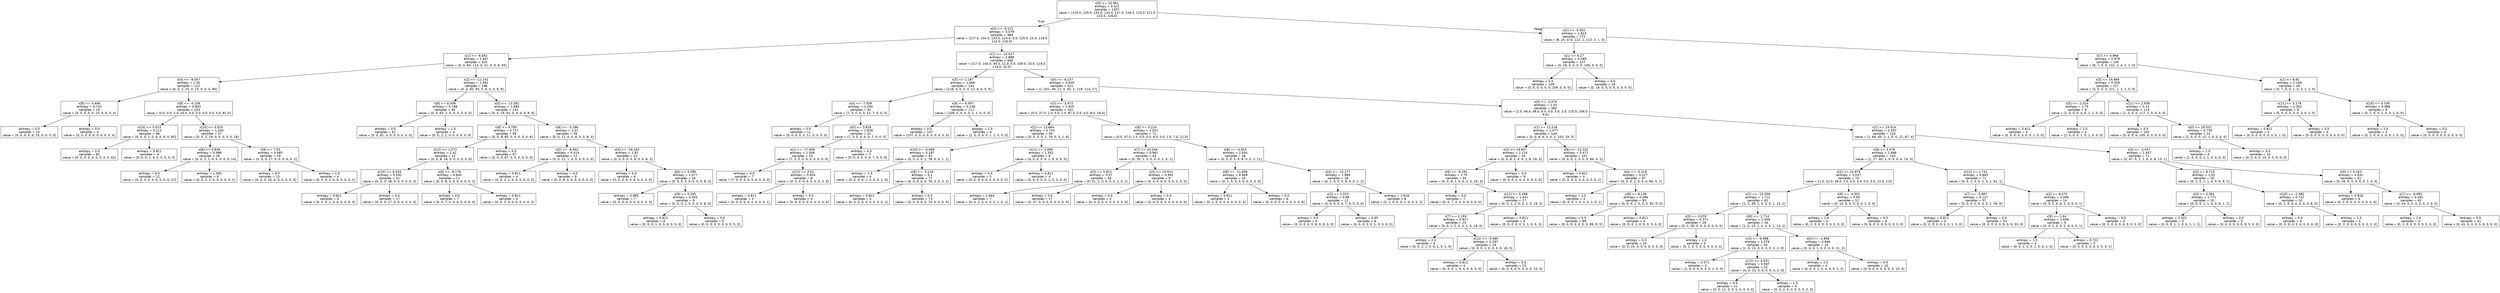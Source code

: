 digraph Tree {
node [shape=box, fontname="helvetica"] ;
edge [fontname="helvetica"] ;
0 [label="x[0] <= 10.961\nentropy = 3.321\nsamples = 1257\nvalue = [125.0, 129.0, 133.0, 124.0, 127.0, 126.0, 123.0, 121.0\n123.0, 126.0]"] ;
1 [label="x[0] <= -9.121\nentropy = 3.079\nsamples = 985\nvalue = [117.0, 104.0, 133.0, 124.0, 5.0, 125.0, 10.0, 119.0\n122.0, 126.0]"] ;
0 -> 1 [labeldistance=2.5, labelangle=45, headlabel="True"] ;
2 [label="x[1] <= -6.652\nentropy = 1.947\nsamples = 320\nvalue = [0, 0, 84, 113, 0, 21, 0, 0, 8, 94]"] ;
1 -> 2 ;
3 [label="x[4] <= -8.047\nentropy = 1.26\nsamples = 122\nvalue = [0, 0, 2, 20, 0, 15, 0, 0, 0, 85]"] ;
2 -> 3 ;
4 [label="x[9] <= 3.606\nentropy = 0.742\nsamples = 19\nvalue = [0, 0, 0, 0, 0, 15, 0, 0, 0, 4]"] ;
3 -> 4 ;
5 [label="entropy = 0.0\nsamples = 15\nvalue = [0, 0, 0, 0, 0, 15, 0, 0, 0, 0]"] ;
4 -> 5 ;
6 [label="entropy = 0.0\nsamples = 4\nvalue = [0, 0, 0, 0, 0, 0, 0, 0, 0, 4]"] ;
4 -> 6 ;
7 [label="x[8] <= -4.158\nentropy = 0.842\nsamples = 103\nvalue = [0.0, 0.0, 2.0, 20.0, 0.0, 0.0, 0.0, 0.0, 0.0, 81.0]"] ;
3 -> 7 ;
8 [label="x[10] <= 5.023\nentropy = 0.113\nsamples = 66\nvalue = [0, 0, 0, 1, 0, 0, 0, 0, 0, 65]"] ;
7 -> 8 ;
9 [label="entropy = 0.0\nsamples = 62\nvalue = [0, 0, 0, 0, 0, 0, 0, 0, 0, 62]"] ;
8 -> 9 ;
10 [label="entropy = 0.811\nsamples = 4\nvalue = [0, 0, 0, 1, 0, 0, 0, 0, 0, 3]"] ;
8 -> 10 ;
11 [label="x[10] <= 0.025\nentropy = 1.244\nsamples = 37\nvalue = [0, 0, 2, 19, 0, 0, 0, 0, 0, 16]"] ;
7 -> 11 ;
12 [label="x[8] <= 0.649\nentropy = 0.986\nsamples = 18\nvalue = [0, 0, 2, 2, 0, 0, 0, 0, 0, 14]"] ;
11 -> 12 ;
13 [label="entropy = 0.0\nsamples = 12\nvalue = [0, 0, 0, 0, 0, 0, 0, 0, 0, 12]"] ;
12 -> 13 ;
14 [label="entropy = 1.585\nsamples = 6\nvalue = [0, 0, 2, 2, 0, 0, 0, 0, 0, 2]"] ;
12 -> 14 ;
15 [label="x[9] <= 7.53\nentropy = 0.485\nsamples = 19\nvalue = [0, 0, 0, 17, 0, 0, 0, 0, 0, 2]"] ;
11 -> 15 ;
16 [label="entropy = 0.0\nsamples = 15\nvalue = [0, 0, 0, 15, 0, 0, 0, 0, 0, 0]"] ;
15 -> 16 ;
17 [label="entropy = 1.0\nsamples = 4\nvalue = [0, 0, 0, 2, 0, 0, 0, 0, 0, 2]"] ;
15 -> 17 ;
18 [label="x[2] <= -11.141\nentropy = 1.581\nsamples = 198\nvalue = [0, 0, 82, 93, 0, 6, 0, 0, 8, 9]"] ;
2 -> 18 ;
19 [label="x[8] <= 6.308\nentropy = 0.198\nsamples = 65\nvalue = [0, 0, 63, 2, 0, 0, 0, 0, 0, 0]"] ;
18 -> 19 ;
20 [label="entropy = 0.0\nsamples = 61\nvalue = [0, 0, 61, 0, 0, 0, 0, 0, 0, 0]"] ;
19 -> 20 ;
21 [label="entropy = 1.0\nsamples = 4\nvalue = [0, 0, 2, 2, 0, 0, 0, 0, 0, 0]"] ;
19 -> 21 ;
22 [label="x[0] <= -13.262\nentropy = 1.484\nsamples = 133\nvalue = [0, 0, 19, 91, 0, 6, 0, 0, 8, 9]"] ;
18 -> 22 ;
23 [label="x[8] <= 4.785\nentropy = 0.727\nsamples = 99\nvalue = [0, 0, 8, 85, 0, 0, 0, 0, 0, 6]"] ;
22 -> 23 ;
24 [label="x[12] <= 1.072\nentropy = 1.42\nsamples = 32\nvalue = [0, 0, 8, 18, 0, 0, 0, 0, 0, 6]"] ;
23 -> 24 ;
25 [label="x[10] <= 0.534\nentropy = 0.592\nsamples = 21\nvalue = [0, 0, 0, 18, 0, 0, 0, 0, 0, 3]"] ;
24 -> 25 ;
26 [label="entropy = 0.811\nsamples = 4\nvalue = [0, 0, 0, 1, 0, 0, 0, 0, 0, 3]"] ;
25 -> 26 ;
27 [label="entropy = 0.0\nsamples = 17\nvalue = [0, 0, 0, 17, 0, 0, 0, 0, 0, 0]"] ;
25 -> 27 ;
28 [label="x[6] <= -9.178\nentropy = 0.845\nsamples = 11\nvalue = [0, 0, 8, 0, 0, 0, 0, 0, 0, 3]"] ;
24 -> 28 ;
29 [label="entropy = 0.0\nsamples = 7\nvalue = [0, 0, 7, 0, 0, 0, 0, 0, 0, 0]"] ;
28 -> 29 ;
30 [label="entropy = 0.811\nsamples = 4\nvalue = [0, 0, 1, 0, 0, 0, 0, 0, 0, 3]"] ;
28 -> 30 ;
31 [label="entropy = 0.0\nsamples = 67\nvalue = [0, 0, 0, 67, 0, 0, 0, 0, 0, 0]"] ;
23 -> 31 ;
32 [label="x[6] <= -5.186\nentropy = 2.21\nsamples = 34\nvalue = [0, 0, 11, 6, 0, 6, 0, 0, 8, 3]"] ;
22 -> 32 ;
33 [label="x[2] <= -8.042\nentropy = 0.414\nsamples = 12\nvalue = [0, 0, 11, 1, 0, 0, 0, 0, 0, 0]"] ;
32 -> 33 ;
34 [label="entropy = 0.811\nsamples = 4\nvalue = [0, 0, 3, 1, 0, 0, 0, 0, 0, 0]"] ;
33 -> 34 ;
35 [label="entropy = 0.0\nsamples = 8\nvalue = [0, 0, 8, 0, 0, 0, 0, 0, 0, 0]"] ;
33 -> 35 ;
36 [label="x[4] <= -14.162\nentropy = 1.92\nsamples = 22\nvalue = [0, 0, 0, 5, 0, 6, 0, 0, 8, 3]"] ;
32 -> 36 ;
37 [label="entropy = 0.0\nsamples = 6\nvalue = [0, 0, 0, 0, 0, 6, 0, 0, 0, 0]"] ;
36 -> 37 ;
38 [label="x[6] <= 5.285\nentropy = 1.477\nsamples = 16\nvalue = [0, 0, 0, 5, 0, 0, 0, 0, 8, 3]"] ;
36 -> 38 ;
39 [label="entropy = 0.985\nsamples = 7\nvalue = [0, 0, 0, 4, 0, 0, 0, 0, 0, 3]"] ;
38 -> 39 ;
40 [label="x[9] <= 5.255\nentropy = 0.503\nsamples = 9\nvalue = [0, 0, 0, 1, 0, 0, 0, 0, 8, 0]"] ;
38 -> 40 ;
41 [label="entropy = 0.811\nsamples = 4\nvalue = [0, 0, 0, 1, 0, 0, 0, 0, 3, 0]"] ;
40 -> 41 ;
42 [label="entropy = 0.0\nsamples = 5\nvalue = [0, 0, 0, 0, 0, 0, 0, 0, 5, 0]"] ;
40 -> 42 ;
43 [label="x[1] <= -10.527\nentropy = 2.889\nsamples = 665\nvalue = [117.0, 104.0, 49.0, 11.0, 5.0, 104.0, 10.0, 119.0\n114.0, 32.0]"] ;
1 -> 43 ;
44 [label="x[5] <= 1.187\nentropy = 1.066\nsamples = 144\nvalue = [116, 3, 0, 0, 0, 12, 8, 0, 0, 5]"] ;
43 -> 44 ;
45 [label="x[4] <= -7.939\nentropy = 2.204\nsamples = 33\nvalue = [7, 3, 0, 0, 0, 11, 7, 0, 0, 5]"] ;
44 -> 45 ;
46 [label="entropy = 0.0\nsamples = 11\nvalue = [0, 0, 0, 0, 0, 11, 0, 0, 0, 0]"] ;
45 -> 46 ;
47 [label="x[0] <= 3.816\nentropy = 1.929\nsamples = 22\nvalue = [7, 3, 0, 0, 0, 0, 7, 0, 0, 5]"] ;
45 -> 47 ;
48 [label="x[1] <= -17.058\nentropy = 1.506\nsamples = 15\nvalue = [7, 3, 0, 0, 0, 0, 0, 0, 0, 5]"] ;
47 -> 48 ;
49 [label="entropy = 0.0\nsamples = 7\nvalue = [7, 0, 0, 0, 0, 0, 0, 0, 0, 0]"] ;
48 -> 49 ;
50 [label="x[12] <= 3.51\nentropy = 0.954\nsamples = 8\nvalue = [0, 3, 0, 0, 0, 0, 0, 0, 0, 5]"] ;
48 -> 50 ;
51 [label="entropy = 0.811\nsamples = 4\nvalue = [0, 3, 0, 0, 0, 0, 0, 0, 0, 1]"] ;
50 -> 51 ;
52 [label="entropy = 0.0\nsamples = 4\nvalue = [0, 0, 0, 0, 0, 0, 0, 0, 0, 4]"] ;
50 -> 52 ;
53 [label="entropy = 0.0\nsamples = 7\nvalue = [0, 0, 0, 0, 0, 0, 7, 0, 0, 0]"] ;
47 -> 53 ;
54 [label="x[9] <= 6.597\nentropy = 0.148\nsamples = 111\nvalue = [109, 0, 0, 0, 0, 1, 1, 0, 0, 0]"] ;
44 -> 54 ;
55 [label="entropy = 0.0\nsamples = 107\nvalue = [107, 0, 0, 0, 0, 0, 0, 0, 0, 0]"] ;
54 -> 55 ;
56 [label="entropy = 1.5\nsamples = 4\nvalue = [2, 0, 0, 0, 0, 1, 1, 0, 0, 0]"] ;
54 -> 56 ;
57 [label="x[4] <= -6.237\nentropy = 2.639\nsamples = 521\nvalue = [1, 101, 49, 11, 5, 92, 2, 119, 114, 27]"] ;
43 -> 57 ;
58 [label="x[3] <= -3.472\nentropy = 1.915\nsamples = 161\nvalue = [0.0, 37.0, 1.0, 5.0, 1.0, 87.0, 0.0, 4.0, 8.0, 18.0]"] ;
57 -> 58 ;
59 [label="x[2] <= 13.664\nentropy = 0.733\nsamples = 90\nvalue = [0, 0, 0, 0, 1, 79, 0, 3, 1, 6]"] ;
58 -> 59 ;
60 [label="x[10] <= -4.468\nentropy = 0.287\nsamples = 81\nvalue = [0, 0, 0, 0, 1, 78, 0, 0, 1, 1]"] ;
59 -> 60 ;
61 [label="entropy = 1.5\nsamples = 4\nvalue = [0, 0, 0, 0, 1, 2, 0, 0, 1, 0]"] ;
60 -> 61 ;
62 [label="x[8] <= -5.116\nentropy = 0.1\nsamples = 77\nvalue = [0, 0, 0, 0, 0, 76, 0, 0, 0, 1]"] ;
60 -> 62 ;
63 [label="entropy = 0.811\nsamples = 4\nvalue = [0, 0, 0, 0, 0, 3, 0, 0, 0, 1]"] ;
62 -> 63 ;
64 [label="entropy = 0.0\nsamples = 73\nvalue = [0, 0, 0, 0, 0, 73, 0, 0, 0, 0]"] ;
62 -> 64 ;
65 [label="x[11] <= 2.399\nentropy = 1.352\nsamples = 9\nvalue = [0, 0, 0, 0, 0, 1, 0, 3, 0, 5]"] ;
59 -> 65 ;
66 [label="entropy = 0.0\nsamples = 5\nvalue = [0, 0, 0, 0, 0, 0, 0, 0, 0, 5]"] ;
65 -> 66 ;
67 [label="entropy = 0.811\nsamples = 4\nvalue = [0, 0, 0, 0, 0, 1, 0, 3, 0, 0]"] ;
65 -> 67 ;
68 [label="x[6] <= 0.224\nentropy = 2.051\nsamples = 71\nvalue = [0.0, 37.0, 1.0, 5.0, 0.0, 8.0, 0.0, 1.0, 7.0, 12.0]"] ;
58 -> 68 ;
69 [label="x[7] <= 10.244\nentropy = 0.981\nsamples = 43\nvalue = [0, 35, 1, 0, 0, 0, 0, 1, 5, 1]"] ;
68 -> 69 ;
70 [label="x[3] <= 5.912\nentropy = 0.57\nsamples = 34\nvalue = [0, 31, 1, 0, 0, 0, 0, 1, 0, 1]"] ;
69 -> 70 ;
71 [label="entropy = 1.664\nsamples = 7\nvalue = [0, 4, 1, 0, 0, 0, 0, 1, 0, 1]"] ;
70 -> 71 ;
72 [label="entropy = 0.0\nsamples = 27\nvalue = [0, 27, 0, 0, 0, 0, 0, 0, 0, 0]"] ;
70 -> 72 ;
73 [label="x[3] <= 13.914\nentropy = 0.991\nsamples = 9\nvalue = [0, 4, 0, 0, 0, 0, 0, 0, 5, 0]"] ;
69 -> 73 ;
74 [label="entropy = 0.0\nsamples = 5\nvalue = [0, 0, 0, 0, 0, 0, 0, 0, 5, 0]"] ;
73 -> 74 ;
75 [label="entropy = 0.0\nsamples = 4\nvalue = [0, 4, 0, 0, 0, 0, 0, 0, 0, 0]"] ;
73 -> 75 ;
76 [label="x[8] <= -4.553\nentropy = 2.034\nsamples = 28\nvalue = [0, 2, 0, 5, 0, 8, 0, 0, 2, 11]"] ;
68 -> 76 ;
77 [label="x[8] <= -11.608\nentropy = 0.469\nsamples = 10\nvalue = [0, 1, 0, 0, 0, 0, 0, 0, 0, 9]"] ;
76 -> 77 ;
78 [label="entropy = 0.811\nsamples = 4\nvalue = [0, 1, 0, 0, 0, 0, 0, 0, 0, 3]"] ;
77 -> 78 ;
79 [label="entropy = 0.0\nsamples = 6\nvalue = [0, 0, 0, 0, 0, 0, 0, 0, 0, 6]"] ;
77 -> 79 ;
80 [label="x[4] <= -10.177\nentropy = 1.969\nsamples = 18\nvalue = [0, 1, 0, 5, 0, 8, 0, 0, 2, 2]"] ;
76 -> 80 ;
81 [label="x[3] <= 2.023\nentropy = 0.98\nsamples = 12\nvalue = [0, 0, 0, 5, 0, 7, 0, 0, 0, 0]"] ;
80 -> 81 ;
82 [label="entropy = 0.0\nsamples = 6\nvalue = [0, 0, 0, 0, 0, 6, 0, 0, 0, 0]"] ;
81 -> 82 ;
83 [label="entropy = 0.65\nsamples = 6\nvalue = [0, 0, 0, 5, 0, 1, 0, 0, 0, 0]"] ;
81 -> 83 ;
84 [label="entropy = 1.918\nsamples = 6\nvalue = [0, 1, 0, 0, 0, 1, 0, 0, 2, 2]"] ;
80 -> 84 ;
85 [label="x[5] <= -2.374\nentropy = 2.33\nsamples = 360\nvalue = [1.0, 64.0, 48.0, 6.0, 4.0, 5.0, 2.0, 115.0, 106.0\n9.0]"] ;
57 -> 85 ;
86 [label="x[1] <= 11.216\nentropy = 1.477\nsamples = 144\nvalue = [0, 0, 8, 4, 3, 0, 2, 103, 19, 5]"] ;
85 -> 86 ;
87 [label="x[2] <= 14.847\nentropy = 2.124\nsamples = 43\nvalue = [0, 0, 8, 2, 0, 0, 2, 9, 19, 3]"] ;
86 -> 87 ;
88 [label="x[6] <= -6.291\nentropy = 1.75\nsamples = 34\nvalue = [0, 0, 8, 2, 0, 0, 2, 0, 19, 3]"] ;
87 -> 88 ;
89 [label="entropy = 0.0\nsamples = 7\nvalue = [0, 0, 7, 0, 0, 0, 0, 0, 0, 0]"] ;
88 -> 89 ;
90 [label="x[12] <= 5.268\nentropy = 1.441\nsamples = 27\nvalue = [0, 0, 1, 2, 0, 0, 2, 0, 19, 3]"] ;
88 -> 90 ;
91 [label="x[7] <= 1.193\nentropy = 0.927\nsamples = 23\nvalue = [0, 0, 1, 2, 0, 0, 1, 0, 19, 0]"] ;
90 -> 91 ;
92 [label="entropy = 2.0\nsamples = 4\nvalue = [0, 0, 1, 1, 0, 0, 1, 0, 1, 0]"] ;
91 -> 92 ;
93 [label="x[12] <= -5.585\nentropy = 0.297\nsamples = 19\nvalue = [0, 0, 0, 1, 0, 0, 0, 0, 18, 0]"] ;
91 -> 93 ;
94 [label="entropy = 0.811\nsamples = 4\nvalue = [0, 0, 0, 1, 0, 0, 0, 0, 3, 0]"] ;
93 -> 94 ;
95 [label="entropy = 0.0\nsamples = 15\nvalue = [0, 0, 0, 0, 0, 0, 0, 0, 15, 0]"] ;
93 -> 95 ;
96 [label="entropy = 0.811\nsamples = 4\nvalue = [0, 0, 0, 0, 0, 0, 1, 0, 0, 3]"] ;
90 -> 96 ;
97 [label="entropy = 0.0\nsamples = 9\nvalue = [0, 0, 0, 0, 0, 0, 0, 9, 0, 0]"] ;
87 -> 97 ;
98 [label="x[8] <= -12.102\nentropy = 0.471\nsamples = 101\nvalue = [0, 0, 0, 2, 3, 0, 0, 94, 0, 2]"] ;
86 -> 98 ;
99 [label="entropy = 0.811\nsamples = 4\nvalue = [0, 0, 0, 0, 3, 0, 0, 0, 0, 1]"] ;
98 -> 99 ;
100 [label="x[4] <= -0.219\nentropy = 0.227\nsamples = 97\nvalue = [0, 0, 0, 2, 0, 0, 0, 94, 0, 1]"] ;
98 -> 100 ;
101 [label="entropy = 1.5\nsamples = 4\nvalue = [0, 0, 0, 1, 0, 0, 0, 2, 0, 1]"] ;
100 -> 101 ;
102 [label="x[8] <= 9.136\nentropy = 0.086\nsamples = 93\nvalue = [0, 0, 0, 1, 0, 0, 0, 92, 0, 0]"] ;
100 -> 102 ;
103 [label="entropy = 0.0\nsamples = 89\nvalue = [0, 0, 0, 0, 0, 0, 0, 89, 0, 0]"] ;
102 -> 103 ;
104 [label="entropy = 0.811\nsamples = 4\nvalue = [0, 0, 0, 1, 0, 0, 0, 3, 0, 0]"] ;
102 -> 104 ;
105 [label="x[1] <= 14.014\nentropy = 2.097\nsamples = 216\nvalue = [1, 64, 40, 2, 1, 5, 0, 12, 87, 4]"] ;
85 -> 105 ;
106 [label="x[6] <= 3.476\nentropy = 1.896\nsamples = 145\nvalue = [1, 17, 40, 1, 0, 5, 0, 4, 74, 3]"] ;
105 -> 106 ;
107 [label="x[2] <= 14.978\nentropy = 2.037\nsamples = 74\nvalue = [1.0, 12.0, 39.0, 1.0, 0.0, 3.0, 0.0, 3.0, 13.0, 2.0]"] ;
106 -> 107 ;
108 [label="x[2] <= -13.358\nentropy = 1.712\nsamples = 62\nvalue = [1, 2, 39, 1, 0, 3, 0, 1, 13, 2]"] ;
107 -> 108 ;
109 [label="x[0] <= 0.033\nentropy = 0.371\nsamples = 28\nvalue = [0, 2, 26, 0, 0, 0, 0, 0, 0, 0]"] ;
108 -> 109 ;
110 [label="entropy = 0.0\nsamples = 24\nvalue = [0, 0, 24, 0, 0, 0, 0, 0, 0, 0]"] ;
109 -> 110 ;
111 [label="entropy = 1.0\nsamples = 4\nvalue = [0, 2, 2, 0, 0, 0, 0, 0, 0, 0]"] ;
109 -> 111 ;
112 [label="x[6] <= -1.714\nentropy = 2.059\nsamples = 34\nvalue = [1, 0, 13, 1, 0, 3, 0, 1, 13, 2]"] ;
108 -> 112 ;
113 [label="x[3] <= -6.388\nentropy = 1.579\nsamples = 20\nvalue = [1, 0, 13, 0, 0, 3, 0, 1, 2, 0]"] ;
112 -> 113 ;
114 [label="entropy = 1.371\nsamples = 5\nvalue = [1, 0, 0, 0, 0, 3, 0, 1, 0, 0]"] ;
113 -> 114 ;
115 [label="x[12] <= 4.431\nentropy = 0.567\nsamples = 15\nvalue = [0, 0, 13, 0, 0, 0, 0, 0, 2, 0]"] ;
113 -> 115 ;
116 [label="entropy = 0.0\nsamples = 11\nvalue = [0, 0, 11, 0, 0, 0, 0, 0, 0, 0]"] ;
115 -> 116 ;
117 [label="entropy = 1.0\nsamples = 4\nvalue = [0, 0, 2, 0, 0, 0, 0, 0, 2, 0]"] ;
115 -> 117 ;
118 [label="x[0] <= -2.858\nentropy = 0.946\nsamples = 14\nvalue = [0, 0, 0, 1, 0, 0, 0, 0, 11, 2]"] ;
112 -> 118 ;
119 [label="entropy = 1.5\nsamples = 4\nvalue = [0, 0, 0, 1, 0, 0, 0, 0, 1, 2]"] ;
118 -> 119 ;
120 [label="entropy = 0.0\nsamples = 10\nvalue = [0, 0, 0, 0, 0, 0, 0, 0, 10, 0]"] ;
118 -> 120 ;
121 [label="x[8] <= -4.551\nentropy = 0.65\nsamples = 12\nvalue = [0, 10, 0, 0, 0, 0, 0, 2, 0, 0]"] ;
107 -> 121 ;
122 [label="entropy = 1.0\nsamples = 4\nvalue = [0, 2, 0, 0, 0, 0, 0, 2, 0, 0]"] ;
121 -> 122 ;
123 [label="entropy = 0.0\nsamples = 8\nvalue = [0, 8, 0, 0, 0, 0, 0, 0, 0, 0]"] ;
121 -> 123 ;
124 [label="x[12] <= 1.741\nentropy = 0.863\nsamples = 71\nvalue = [0, 5, 1, 0, 0, 2, 0, 1, 61, 1]"] ;
106 -> 124 ;
125 [label="x[7] <= -5.667\nentropy = 0.127\nsamples = 57\nvalue = [0, 0, 0, 0, 0, 0, 0, 1, 56, 0]"] ;
124 -> 125 ;
126 [label="entropy = 0.811\nsamples = 4\nvalue = [0, 0, 0, 0, 0, 0, 0, 1, 3, 0]"] ;
125 -> 126 ;
127 [label="entropy = 0.0\nsamples = 53\nvalue = [0, 0, 0, 0, 0, 0, 0, 0, 53, 0]"] ;
125 -> 127 ;
128 [label="x[3] <= 8.472\nentropy = 2.006\nsamples = 14\nvalue = [0, 5, 1, 0, 0, 2, 0, 0, 5, 1]"] ;
124 -> 128 ;
129 [label="x[9] <= 2.64\nentropy = 1.658\nsamples = 9\nvalue = [0, 0, 1, 0, 0, 2, 0, 0, 5, 1]"] ;
128 -> 129 ;
130 [label="entropy = 1.5\nsamples = 4\nvalue = [0, 0, 1, 0, 0, 2, 0, 0, 1, 0]"] ;
129 -> 130 ;
131 [label="entropy = 0.722\nsamples = 5\nvalue = [0, 0, 0, 0, 0, 0, 0, 0, 4, 1]"] ;
129 -> 131 ;
132 [label="entropy = 0.0\nsamples = 5\nvalue = [0, 5, 0, 0, 0, 0, 0, 0, 0, 0]"] ;
128 -> 132 ;
133 [label="x[3] <= -2.437\nentropy = 1.457\nsamples = 71\nvalue = [0, 47, 0, 1, 1, 0, 0, 8, 13, 1]"] ;
105 -> 133 ;
134 [label="x[5] <= 8.715\nentropy = 2.02\nsamples = 20\nvalue = [0, 2, 0, 1, 1, 0, 0, 6, 9, 1]"] ;
133 -> 134 ;
135 [label="x[4] <= 2.381\nentropy = 1.771\nsamples = 10\nvalue = [0, 0, 0, 1, 1, 0, 0, 6, 1, 1]"] ;
134 -> 135 ;
136 [label="entropy = 2.322\nsamples = 5\nvalue = [0, 0, 0, 1, 1, 0, 0, 1, 1, 1]"] ;
135 -> 136 ;
137 [label="entropy = 0.0\nsamples = 5\nvalue = [0, 0, 0, 0, 0, 0, 0, 5, 0, 0]"] ;
135 -> 137 ;
138 [label="x[10] <= -2.382\nentropy = 0.722\nsamples = 10\nvalue = [0, 2, 0, 0, 0, 0, 0, 0, 8, 0]"] ;
134 -> 138 ;
139 [label="entropy = 0.0\nsamples = 6\nvalue = [0, 0, 0, 0, 0, 0, 0, 0, 6, 0]"] ;
138 -> 139 ;
140 [label="entropy = 1.0\nsamples = 4\nvalue = [0, 2, 0, 0, 0, 0, 0, 0, 2, 0]"] ;
138 -> 140 ;
141 [label="x[0] <= 0.163\nentropy = 0.631\nsamples = 51\nvalue = [0, 45, 0, 0, 0, 0, 0, 2, 4, 0]"] ;
133 -> 141 ;
142 [label="entropy = 0.918\nsamples = 6\nvalue = [0, 2, 0, 0, 0, 0, 0, 0, 4, 0]"] ;
141 -> 142 ;
143 [label="x[7] <= -6.992\nentropy = 0.262\nsamples = 45\nvalue = [0, 43, 0, 0, 0, 0, 0, 2, 0, 0]"] ;
141 -> 143 ;
144 [label="entropy = 1.0\nsamples = 4\nvalue = [0, 2, 0, 0, 0, 0, 0, 2, 0, 0]"] ;
143 -> 144 ;
145 [label="entropy = 0.0\nsamples = 41\nvalue = [0, 41, 0, 0, 0, 0, 0, 0, 0, 0]"] ;
143 -> 145 ;
146 [label="x[2] <= -5.652\nentropy = 1.623\nsamples = 272\nvalue = [8, 25, 0, 0, 122, 1, 113, 2, 1, 0]"] ;
0 -> 146 [labeldistance=2.5, labelangle=-45, headlabel="False"] ;
147 [label="x[1] <= 6.27\nentropy = 0.589\nsamples = 127\nvalue = [0, 18, 0, 0, 0, 0, 109, 0, 0, 0]"] ;
146 -> 147 ;
148 [label="entropy = 0.0\nsamples = 109\nvalue = [0, 0, 0, 0, 0, 0, 109, 0, 0, 0]"] ;
147 -> 148 ;
149 [label="entropy = 0.0\nsamples = 18\nvalue = [0, 18, 0, 0, 0, 0, 0, 0, 0, 0]"] ;
147 -> 149 ;
150 [label="x[7] <= 0.968\nentropy = 0.979\nsamples = 145\nvalue = [8, 7, 0, 0, 122, 1, 4, 2, 1, 0]"] ;
146 -> 150 ;
151 [label="x[0] <= 14.869\nentropy = 0.359\nsamples = 127\nvalue = [3, 0, 0, 0, 121, 1, 1, 1, 0, 0]"] ;
150 -> 151 ;
152 [label="x[5] <= -1.014\nentropy = 1.75\nsamples = 8\nvalue = [2, 0, 0, 0, 4, 0, 1, 1, 0, 0]"] ;
151 -> 152 ;
153 [label="entropy = 0.811\nsamples = 4\nvalue = [0, 0, 0, 0, 3, 0, 0, 1, 0, 0]"] ;
152 -> 153 ;
154 [label="entropy = 1.5\nsamples = 4\nvalue = [2, 0, 0, 0, 1, 0, 1, 0, 0, 0]"] ;
152 -> 154 ;
155 [label="x[11] <= 2.938\nentropy = 0.14\nsamples = 119\nvalue = [1, 0, 0, 0, 117, 1, 0, 0, 0, 0]"] ;
151 -> 155 ;
156 [label="entropy = 0.0\nsamples = 105\nvalue = [0, 0, 0, 0, 105, 0, 0, 0, 0, 0]"] ;
155 -> 156 ;
157 [label="x[0] <= 20.531\nentropy = 0.735\nsamples = 14\nvalue = [1, 0, 0, 0, 12, 1, 0, 0, 0, 0]"] ;
155 -> 157 ;
158 [label="entropy = 1.5\nsamples = 4\nvalue = [1, 0, 0, 0, 2, 1, 0, 0, 0, 0]"] ;
157 -> 158 ;
159 [label="entropy = 0.0\nsamples = 10\nvalue = [0, 0, 0, 0, 10, 0, 0, 0, 0, 0]"] ;
157 -> 159 ;
160 [label="x[1] <= 6.92\nentropy = 2.169\nsamples = 18\nvalue = [5, 7, 0, 0, 1, 0, 3, 1, 1, 0]"] ;
150 -> 160 ;
161 [label="x[11] <= 3.179\nentropy = 1.352\nsamples = 9\nvalue = [5, 0, 0, 0, 0, 0, 3, 0, 1, 0]"] ;
160 -> 161 ;
162 [label="entropy = 0.811\nsamples = 4\nvalue = [0, 0, 0, 0, 0, 0, 3, 0, 1, 0]"] ;
161 -> 162 ;
163 [label="entropy = 0.0\nsamples = 5\nvalue = [5, 0, 0, 0, 0, 0, 0, 0, 0, 0]"] ;
161 -> 163 ;
164 [label="x[10] <= 0.709\nentropy = 0.986\nsamples = 9\nvalue = [0, 7, 0, 0, 1, 0, 0, 1, 0, 0]"] ;
160 -> 164 ;
165 [label="entropy = 1.5\nsamples = 4\nvalue = [0, 2, 0, 0, 1, 0, 0, 1, 0, 0]"] ;
164 -> 165 ;
166 [label="entropy = 0.0\nsamples = 5\nvalue = [0, 5, 0, 0, 0, 0, 0, 0, 0, 0]"] ;
164 -> 166 ;
}